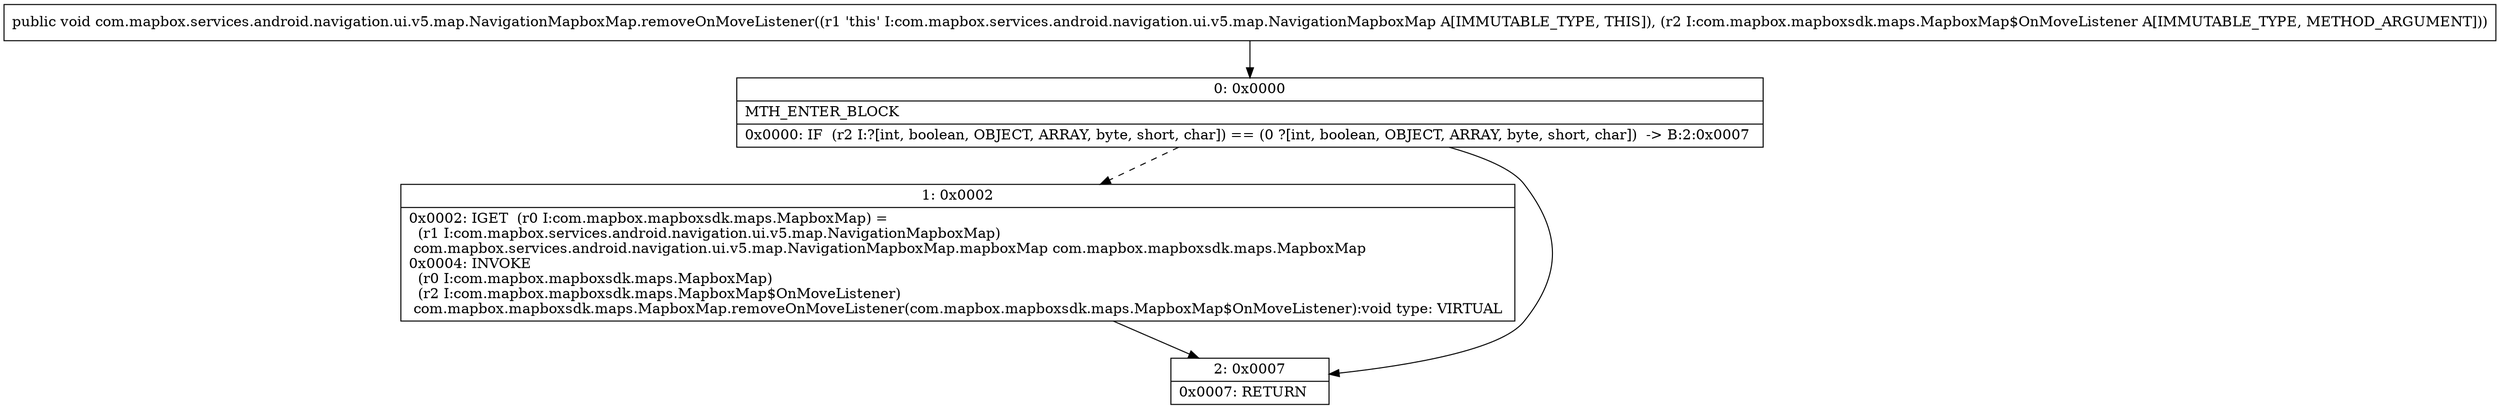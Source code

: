 digraph "CFG forcom.mapbox.services.android.navigation.ui.v5.map.NavigationMapboxMap.removeOnMoveListener(Lcom\/mapbox\/mapboxsdk\/maps\/MapboxMap$OnMoveListener;)V" {
Node_0 [shape=record,label="{0\:\ 0x0000|MTH_ENTER_BLOCK\l|0x0000: IF  (r2 I:?[int, boolean, OBJECT, ARRAY, byte, short, char]) == (0 ?[int, boolean, OBJECT, ARRAY, byte, short, char])  \-\> B:2:0x0007 \l}"];
Node_1 [shape=record,label="{1\:\ 0x0002|0x0002: IGET  (r0 I:com.mapbox.mapboxsdk.maps.MapboxMap) = \l  (r1 I:com.mapbox.services.android.navigation.ui.v5.map.NavigationMapboxMap)\l com.mapbox.services.android.navigation.ui.v5.map.NavigationMapboxMap.mapboxMap com.mapbox.mapboxsdk.maps.MapboxMap \l0x0004: INVOKE  \l  (r0 I:com.mapbox.mapboxsdk.maps.MapboxMap)\l  (r2 I:com.mapbox.mapboxsdk.maps.MapboxMap$OnMoveListener)\l com.mapbox.mapboxsdk.maps.MapboxMap.removeOnMoveListener(com.mapbox.mapboxsdk.maps.MapboxMap$OnMoveListener):void type: VIRTUAL \l}"];
Node_2 [shape=record,label="{2\:\ 0x0007|0x0007: RETURN   \l}"];
MethodNode[shape=record,label="{public void com.mapbox.services.android.navigation.ui.v5.map.NavigationMapboxMap.removeOnMoveListener((r1 'this' I:com.mapbox.services.android.navigation.ui.v5.map.NavigationMapboxMap A[IMMUTABLE_TYPE, THIS]), (r2 I:com.mapbox.mapboxsdk.maps.MapboxMap$OnMoveListener A[IMMUTABLE_TYPE, METHOD_ARGUMENT])) }"];
MethodNode -> Node_0;
Node_0 -> Node_1[style=dashed];
Node_0 -> Node_2;
Node_1 -> Node_2;
}

